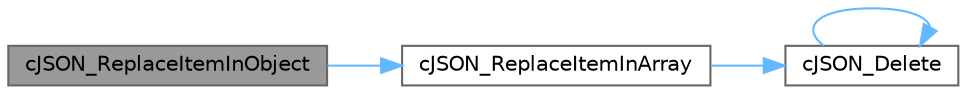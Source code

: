 digraph "cJSON_ReplaceItemInObject"
{
 // LATEX_PDF_SIZE
  bgcolor="transparent";
  edge [fontname=Helvetica,fontsize=10,labelfontname=Helvetica,labelfontsize=10];
  node [fontname=Helvetica,fontsize=10,shape=box,height=0.2,width=0.4];
  rankdir="LR";
  Node1 [label="cJSON_ReplaceItemInObject",height=0.2,width=0.4,color="gray40", fillcolor="grey60", style="filled", fontcolor="black",tooltip=" "];
  Node1 -> Node2 [color="steelblue1",style="solid"];
  Node2 [label="cJSON_ReplaceItemInArray",height=0.2,width=0.4,color="grey40", fillcolor="white", style="filled",URL="$c_j_s_o_n_8c.html#a567d357a7a0c3c0c9c896d98aae3dcec",tooltip=" "];
  Node2 -> Node3 [color="steelblue1",style="solid"];
  Node3 [label="cJSON_Delete",height=0.2,width=0.4,color="grey40", fillcolor="white", style="filled",URL="$c_j_s_o_n_8c.html#ab18060251de70a2b55a18dec694f8f8a",tooltip=" "];
  Node3 -> Node3 [color="steelblue1",style="solid"];
}
